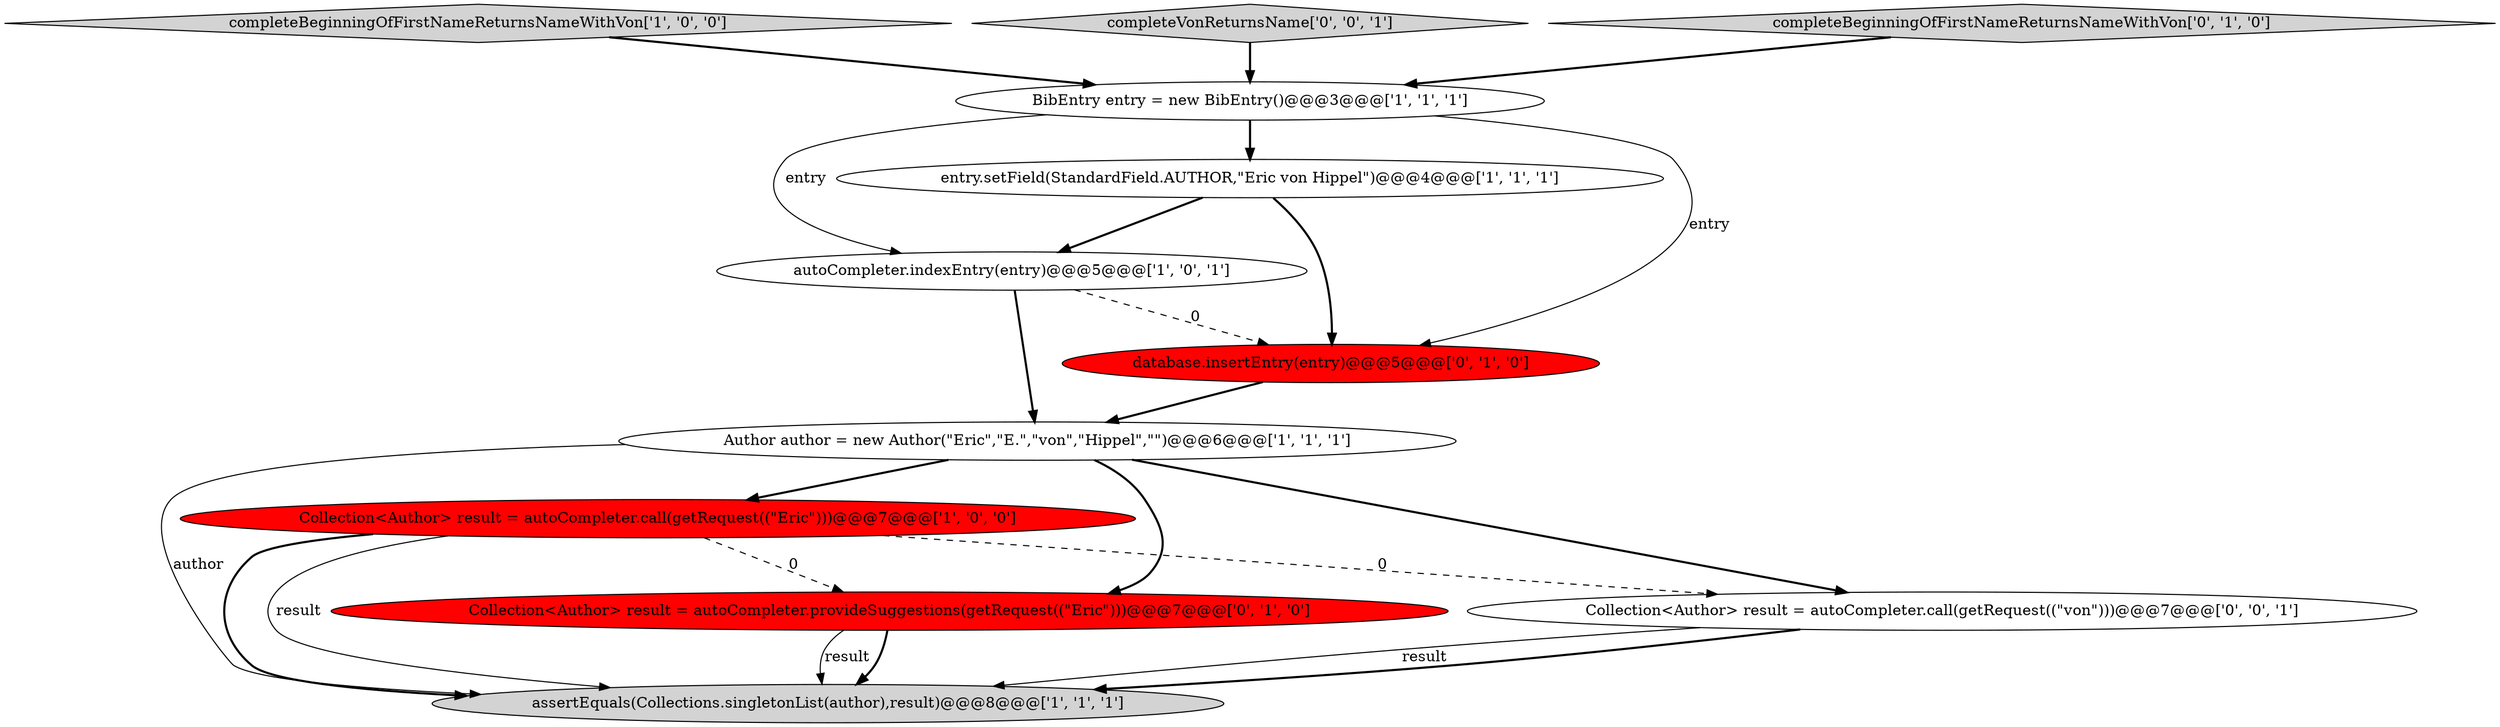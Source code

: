 digraph {
7 [style = filled, label = "database.insertEntry(entry)@@@5@@@['0', '1', '0']", fillcolor = red, shape = ellipse image = "AAA1AAABBB2BBB"];
5 [style = filled, label = "entry.setField(StandardField.AUTHOR,\"Eric von Hippel\")@@@4@@@['1', '1', '1']", fillcolor = white, shape = ellipse image = "AAA0AAABBB1BBB"];
3 [style = filled, label = "assertEquals(Collections.singletonList(author),result)@@@8@@@['1', '1', '1']", fillcolor = lightgray, shape = ellipse image = "AAA0AAABBB1BBB"];
6 [style = filled, label = "completeBeginningOfFirstNameReturnsNameWithVon['1', '0', '0']", fillcolor = lightgray, shape = diamond image = "AAA0AAABBB1BBB"];
11 [style = filled, label = "completeVonReturnsName['0', '0', '1']", fillcolor = lightgray, shape = diamond image = "AAA0AAABBB3BBB"];
2 [style = filled, label = "BibEntry entry = new BibEntry()@@@3@@@['1', '1', '1']", fillcolor = white, shape = ellipse image = "AAA0AAABBB1BBB"];
9 [style = filled, label = "completeBeginningOfFirstNameReturnsNameWithVon['0', '1', '0']", fillcolor = lightgray, shape = diamond image = "AAA0AAABBB2BBB"];
1 [style = filled, label = "Author author = new Author(\"Eric\",\"E.\",\"von\",\"Hippel\",\"\")@@@6@@@['1', '1', '1']", fillcolor = white, shape = ellipse image = "AAA0AAABBB1BBB"];
4 [style = filled, label = "Collection<Author> result = autoCompleter.call(getRequest((\"Eric\")))@@@7@@@['1', '0', '0']", fillcolor = red, shape = ellipse image = "AAA1AAABBB1BBB"];
10 [style = filled, label = "Collection<Author> result = autoCompleter.call(getRequest((\"von\")))@@@7@@@['0', '0', '1']", fillcolor = white, shape = ellipse image = "AAA0AAABBB3BBB"];
0 [style = filled, label = "autoCompleter.indexEntry(entry)@@@5@@@['1', '0', '1']", fillcolor = white, shape = ellipse image = "AAA0AAABBB1BBB"];
8 [style = filled, label = "Collection<Author> result = autoCompleter.provideSuggestions(getRequest((\"Eric\")))@@@7@@@['0', '1', '0']", fillcolor = red, shape = ellipse image = "AAA1AAABBB2BBB"];
4->3 [style = bold, label=""];
1->4 [style = bold, label=""];
7->1 [style = bold, label=""];
1->8 [style = bold, label=""];
9->2 [style = bold, label=""];
8->3 [style = bold, label=""];
10->3 [style = bold, label=""];
2->0 [style = solid, label="entry"];
11->2 [style = bold, label=""];
6->2 [style = bold, label=""];
1->3 [style = solid, label="author"];
5->0 [style = bold, label=""];
0->1 [style = bold, label=""];
4->3 [style = solid, label="result"];
4->8 [style = dashed, label="0"];
5->7 [style = bold, label=""];
8->3 [style = solid, label="result"];
2->7 [style = solid, label="entry"];
10->3 [style = solid, label="result"];
4->10 [style = dashed, label="0"];
0->7 [style = dashed, label="0"];
1->10 [style = bold, label=""];
2->5 [style = bold, label=""];
}
